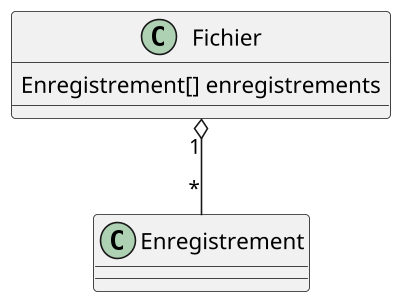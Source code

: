 @startuml enregistrement
scale 400*400

class Fichier {
  Enregistrement[] enregistrements
}

Fichier "1" o-- "*" Enregistrement

@enduml